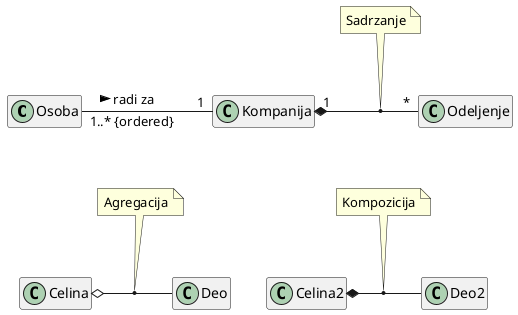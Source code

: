 @startuml ukrasi_asocijacije 

Osoba "1..* {ordered}" -r- "1" Kompanija : > radi za \t\t
Kompanija "1" *-r- "*" Odeljenje : \t

note "Sadrzanje" as N1
N1 .d. (Kompanija, Odeljenje)

hide Osoba members
hide Kompanija members
hide Odeljenje members

' Agregacija (has-a)
' Deo u agregaciji moze da bude zajednicki deo vise celina

Celina o-r- Deo 
Celina -[hidden]u-- Osoba
hide Celina members
hide Deo members

note "Agregacija" as N2
N2 -d- (Celina,Deo)

'Kompozicija (is-a)
'Celina odgovorna za zivotni vek dela
' Deo u kompoziciji moze da bude deo samo jedne celine

Celina2 *-r- Deo2
hide Celina2 members 
hide Deo2 members

Deo -[hidden]r- Celina2

note "Kompozicija" as N3
N3 -d- (Celina2, Deo2)

@enduml 